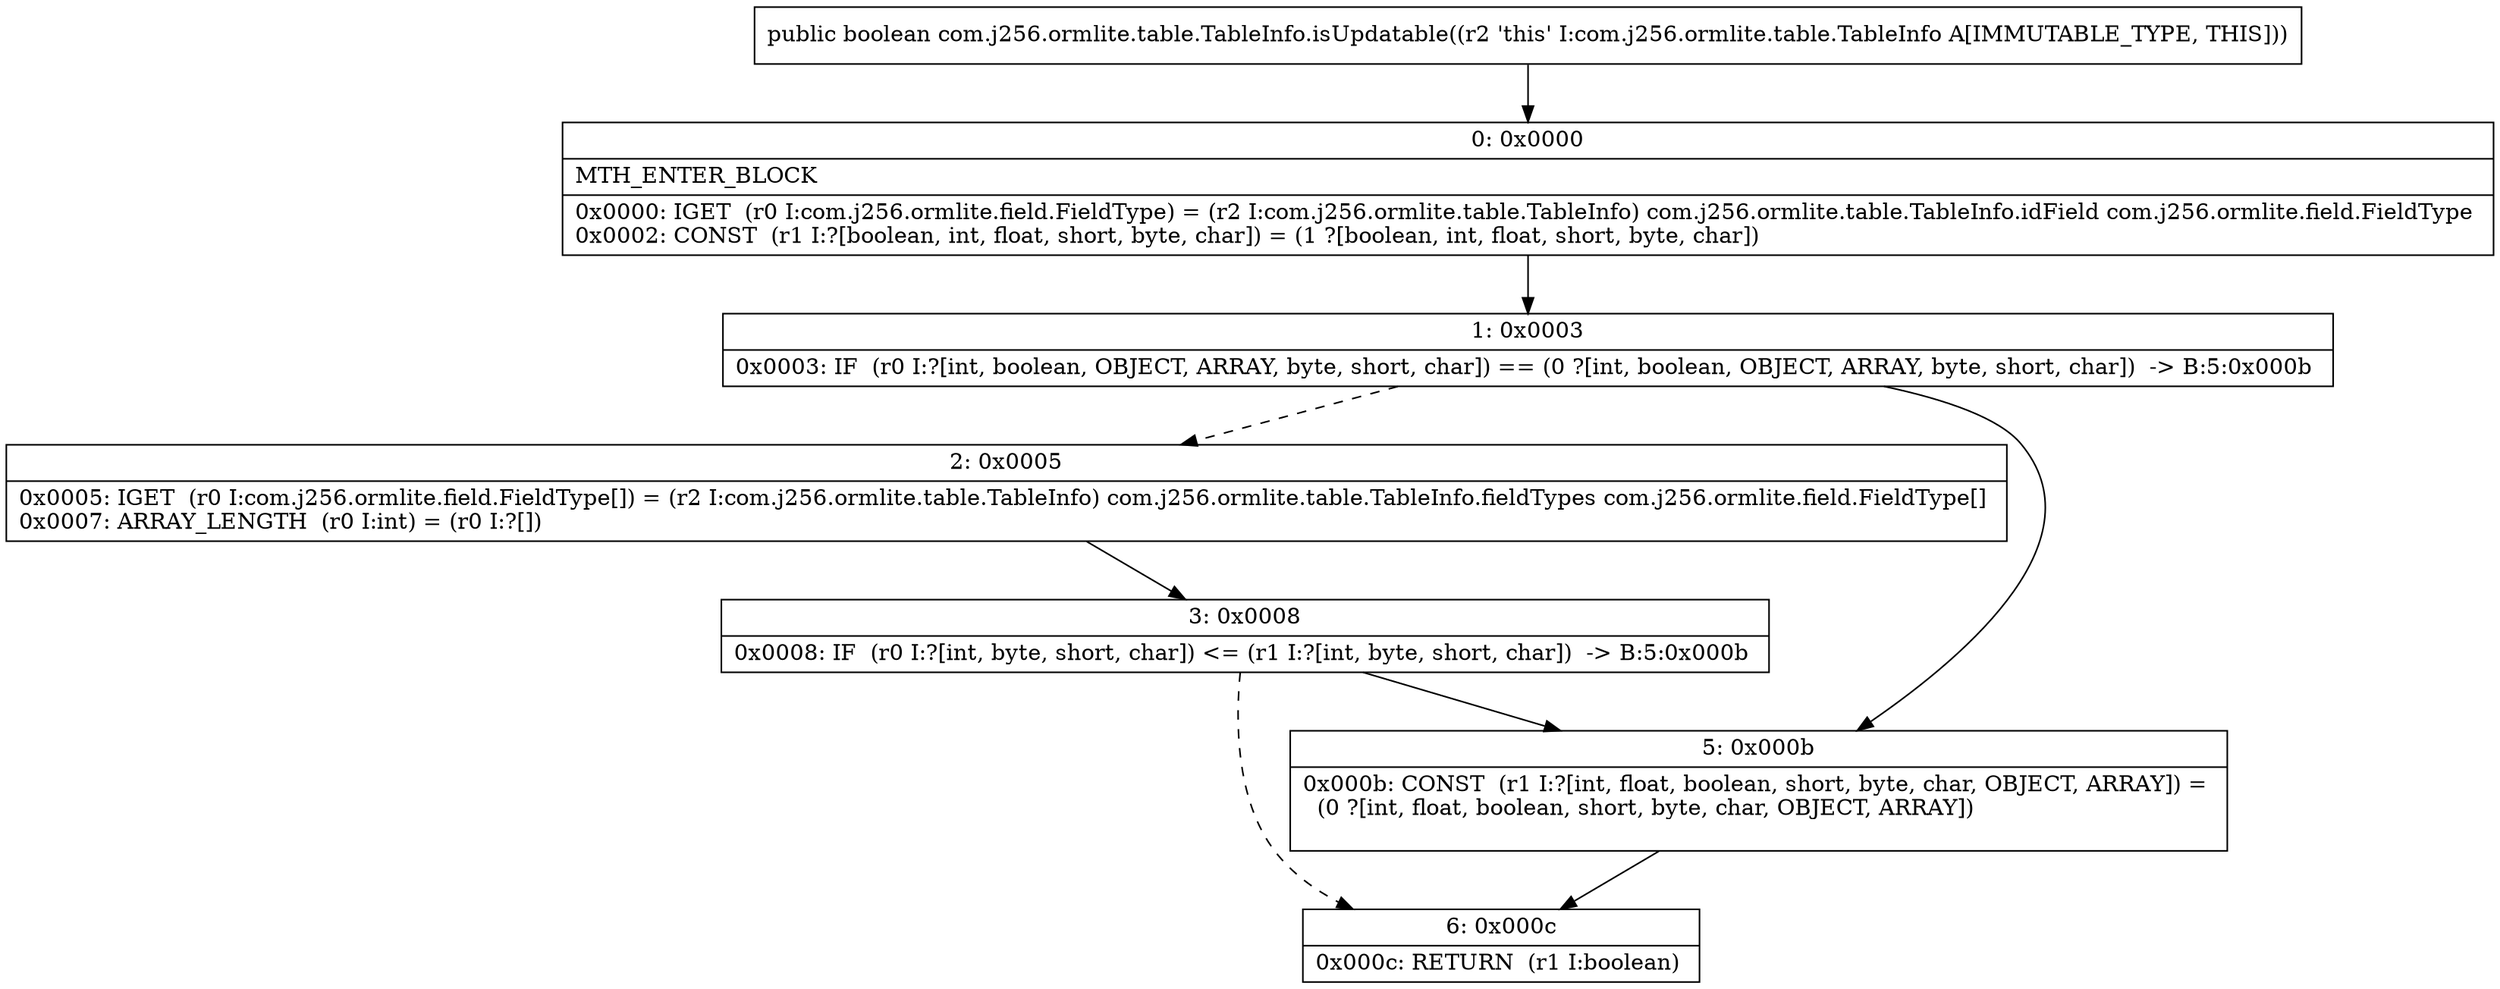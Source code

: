 digraph "CFG forcom.j256.ormlite.table.TableInfo.isUpdatable()Z" {
Node_0 [shape=record,label="{0\:\ 0x0000|MTH_ENTER_BLOCK\l|0x0000: IGET  (r0 I:com.j256.ormlite.field.FieldType) = (r2 I:com.j256.ormlite.table.TableInfo) com.j256.ormlite.table.TableInfo.idField com.j256.ormlite.field.FieldType \l0x0002: CONST  (r1 I:?[boolean, int, float, short, byte, char]) = (1 ?[boolean, int, float, short, byte, char]) \l}"];
Node_1 [shape=record,label="{1\:\ 0x0003|0x0003: IF  (r0 I:?[int, boolean, OBJECT, ARRAY, byte, short, char]) == (0 ?[int, boolean, OBJECT, ARRAY, byte, short, char])  \-\> B:5:0x000b \l}"];
Node_2 [shape=record,label="{2\:\ 0x0005|0x0005: IGET  (r0 I:com.j256.ormlite.field.FieldType[]) = (r2 I:com.j256.ormlite.table.TableInfo) com.j256.ormlite.table.TableInfo.fieldTypes com.j256.ormlite.field.FieldType[] \l0x0007: ARRAY_LENGTH  (r0 I:int) = (r0 I:?[]) \l}"];
Node_3 [shape=record,label="{3\:\ 0x0008|0x0008: IF  (r0 I:?[int, byte, short, char]) \<= (r1 I:?[int, byte, short, char])  \-\> B:5:0x000b \l}"];
Node_5 [shape=record,label="{5\:\ 0x000b|0x000b: CONST  (r1 I:?[int, float, boolean, short, byte, char, OBJECT, ARRAY]) = \l  (0 ?[int, float, boolean, short, byte, char, OBJECT, ARRAY])\l \l}"];
Node_6 [shape=record,label="{6\:\ 0x000c|0x000c: RETURN  (r1 I:boolean) \l}"];
MethodNode[shape=record,label="{public boolean com.j256.ormlite.table.TableInfo.isUpdatable((r2 'this' I:com.j256.ormlite.table.TableInfo A[IMMUTABLE_TYPE, THIS])) }"];
MethodNode -> Node_0;
Node_0 -> Node_1;
Node_1 -> Node_2[style=dashed];
Node_1 -> Node_5;
Node_2 -> Node_3;
Node_3 -> Node_5;
Node_3 -> Node_6[style=dashed];
Node_5 -> Node_6;
}

